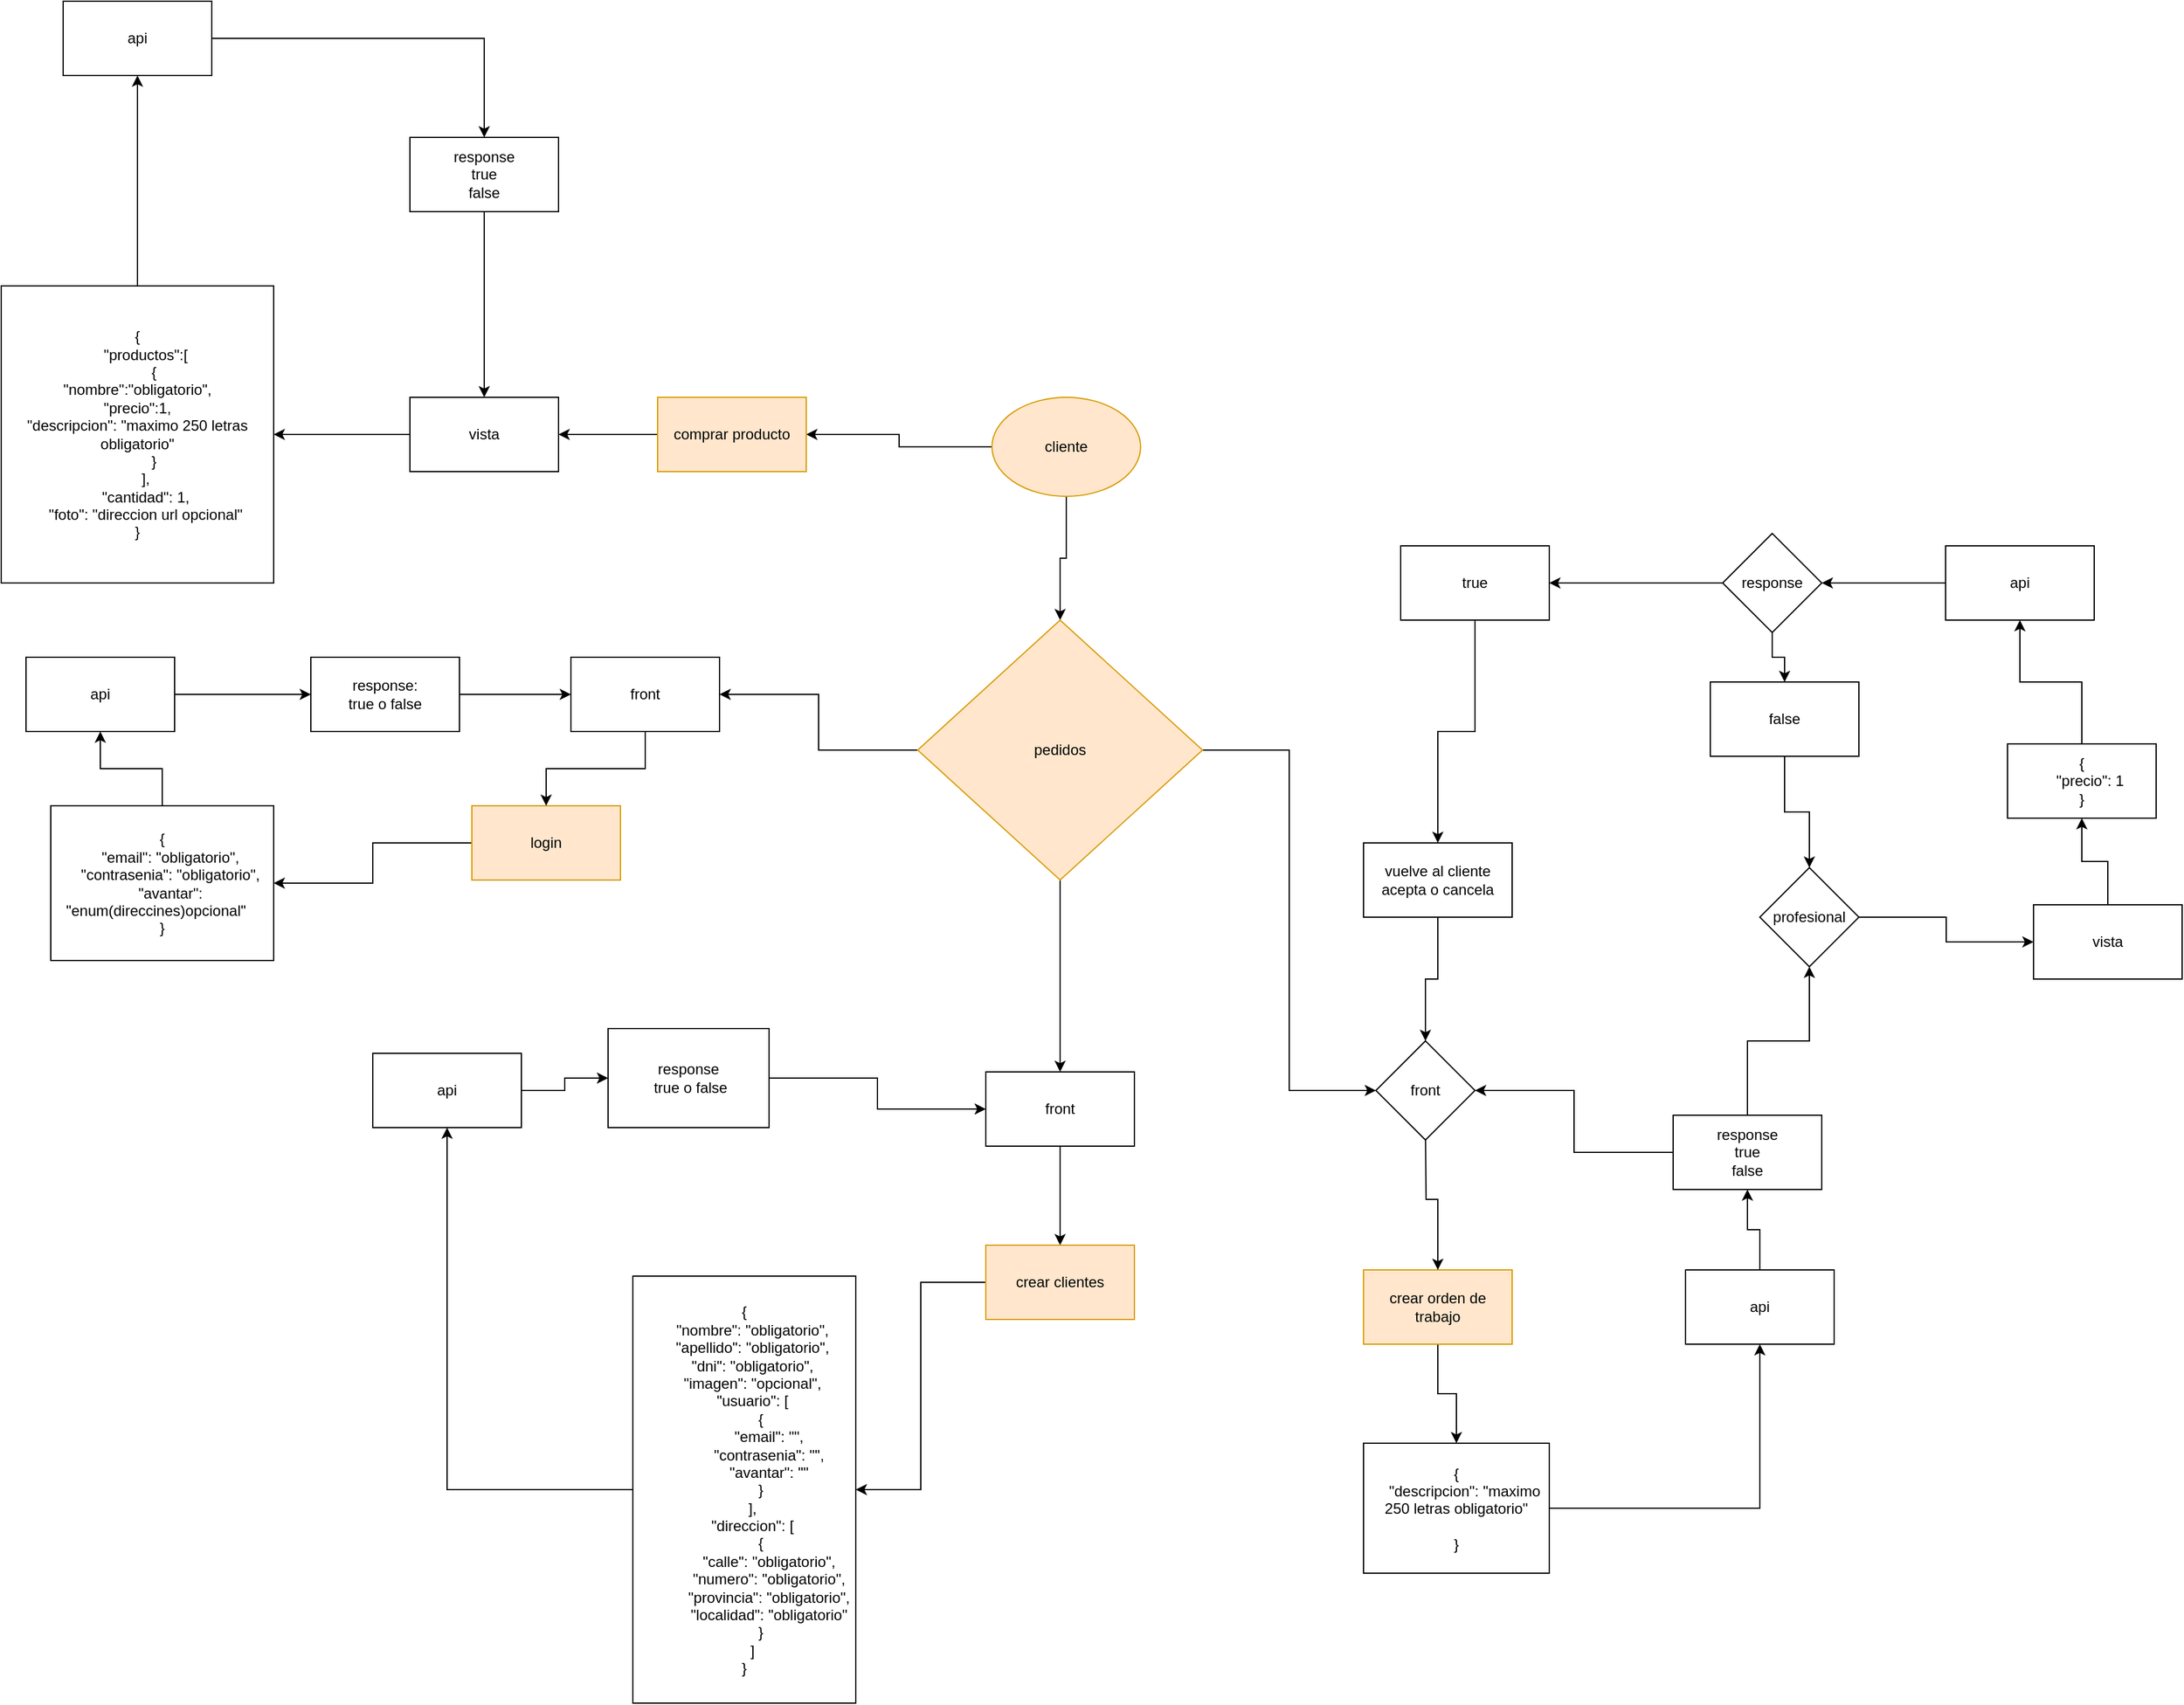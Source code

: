 <mxfile version="23.1.4" type="device">
  <diagram name="Página-1" id="HiDwevlUXheaaJuSh9aM">
    <mxGraphModel dx="1927" dy="1747" grid="1" gridSize="10" guides="1" tooltips="1" connect="1" arrows="1" fold="1" page="1" pageScale="1" pageWidth="827" pageHeight="1169" math="0" shadow="0">
      <root>
        <mxCell id="0" />
        <mxCell id="1" parent="0" />
        <mxCell id="ezDi361WAvas6EQnr1d--3" value="" style="edgeStyle=orthogonalEdgeStyle;rounded=0;orthogonalLoop=1;jettySize=auto;html=1;" edge="1" parent="1" source="ezDi361WAvas6EQnr1d--1" target="ezDi361WAvas6EQnr1d--2">
          <mxGeometry relative="1" as="geometry" />
        </mxCell>
        <mxCell id="ezDi361WAvas6EQnr1d--83" value="" style="edgeStyle=orthogonalEdgeStyle;rounded=0;orthogonalLoop=1;jettySize=auto;html=1;" edge="1" parent="1" source="ezDi361WAvas6EQnr1d--1" target="ezDi361WAvas6EQnr1d--82">
          <mxGeometry relative="1" as="geometry" />
        </mxCell>
        <mxCell id="ezDi361WAvas6EQnr1d--1" value="cliente" style="ellipse;whiteSpace=wrap;html=1;fillColor=#ffe6cc;strokeColor=#d79b00;" vertex="1" parent="1">
          <mxGeometry x="340" y="-60" width="120" height="80" as="geometry" />
        </mxCell>
        <mxCell id="ezDi361WAvas6EQnr1d--12" value="" style="edgeStyle=orthogonalEdgeStyle;rounded=0;orthogonalLoop=1;jettySize=auto;html=1;" edge="1" parent="1" source="ezDi361WAvas6EQnr1d--2" target="ezDi361WAvas6EQnr1d--11">
          <mxGeometry relative="1" as="geometry" />
        </mxCell>
        <mxCell id="ezDi361WAvas6EQnr1d--21" value="" style="edgeStyle=orthogonalEdgeStyle;rounded=0;orthogonalLoop=1;jettySize=auto;html=1;" edge="1" parent="1" source="ezDi361WAvas6EQnr1d--2" target="ezDi361WAvas6EQnr1d--20">
          <mxGeometry relative="1" as="geometry" />
        </mxCell>
        <mxCell id="ezDi361WAvas6EQnr1d--67" style="edgeStyle=orthogonalEdgeStyle;rounded=0;orthogonalLoop=1;jettySize=auto;html=1;entryX=0;entryY=0.5;entryDx=0;entryDy=0;" edge="1" parent="1" source="ezDi361WAvas6EQnr1d--2" target="ezDi361WAvas6EQnr1d--54">
          <mxGeometry relative="1" as="geometry" />
        </mxCell>
        <mxCell id="ezDi361WAvas6EQnr1d--2" value="pedidos" style="rhombus;whiteSpace=wrap;html=1;fillColor=#ffe6cc;strokeColor=#d79b00;" vertex="1" parent="1">
          <mxGeometry x="280" y="120" width="230" height="210" as="geometry" />
        </mxCell>
        <mxCell id="ezDi361WAvas6EQnr1d--15" value="" style="edgeStyle=orthogonalEdgeStyle;rounded=0;orthogonalLoop=1;jettySize=auto;html=1;" edge="1" parent="1" source="ezDi361WAvas6EQnr1d--6" target="ezDi361WAvas6EQnr1d--14">
          <mxGeometry relative="1" as="geometry" />
        </mxCell>
        <mxCell id="ezDi361WAvas6EQnr1d--6" value="login" style="whiteSpace=wrap;html=1;fillColor=#ffe6cc;strokeColor=#d79b00;" vertex="1" parent="1">
          <mxGeometry x="-80" y="270" width="120" height="60" as="geometry" />
        </mxCell>
        <mxCell id="ezDi361WAvas6EQnr1d--18" value="" style="edgeStyle=orthogonalEdgeStyle;rounded=0;orthogonalLoop=1;jettySize=auto;html=1;" edge="1" parent="1" source="ezDi361WAvas6EQnr1d--9" target="ezDi361WAvas6EQnr1d--17">
          <mxGeometry relative="1" as="geometry" />
        </mxCell>
        <mxCell id="ezDi361WAvas6EQnr1d--9" value="api" style="whiteSpace=wrap;html=1;" vertex="1" parent="1">
          <mxGeometry x="-440" y="150" width="120" height="60" as="geometry" />
        </mxCell>
        <mxCell id="ezDi361WAvas6EQnr1d--13" style="edgeStyle=orthogonalEdgeStyle;rounded=0;orthogonalLoop=1;jettySize=auto;html=1;" edge="1" parent="1" source="ezDi361WAvas6EQnr1d--11" target="ezDi361WAvas6EQnr1d--6">
          <mxGeometry relative="1" as="geometry" />
        </mxCell>
        <mxCell id="ezDi361WAvas6EQnr1d--11" value="front" style="whiteSpace=wrap;html=1;" vertex="1" parent="1">
          <mxGeometry y="150" width="120" height="60" as="geometry" />
        </mxCell>
        <mxCell id="ezDi361WAvas6EQnr1d--16" style="edgeStyle=orthogonalEdgeStyle;rounded=0;orthogonalLoop=1;jettySize=auto;html=1;entryX=0.5;entryY=1;entryDx=0;entryDy=0;" edge="1" parent="1" source="ezDi361WAvas6EQnr1d--14" target="ezDi361WAvas6EQnr1d--9">
          <mxGeometry relative="1" as="geometry" />
        </mxCell>
        <mxCell id="ezDi361WAvas6EQnr1d--14" value="{&#xa;    &quot;email&quot;: &quot;obligatorio&quot;,&#xa;    &quot;contrasenia&quot;: &quot;obligatorio&quot;,&#xa;    &quot;avantar&quot;: &quot;enum(direccines)opcional&quot;   &#xa;}" style="whiteSpace=wrap;html=1;" vertex="1" parent="1">
          <mxGeometry x="-420" y="270" width="180" height="125" as="geometry" />
        </mxCell>
        <mxCell id="ezDi361WAvas6EQnr1d--19" style="edgeStyle=orthogonalEdgeStyle;rounded=0;orthogonalLoop=1;jettySize=auto;html=1;" edge="1" parent="1" source="ezDi361WAvas6EQnr1d--17" target="ezDi361WAvas6EQnr1d--11">
          <mxGeometry relative="1" as="geometry" />
        </mxCell>
        <mxCell id="ezDi361WAvas6EQnr1d--17" value="&lt;div&gt;response:&lt;/div&gt;&lt;div&gt;true o false&lt;br&gt;&lt;/div&gt;" style="whiteSpace=wrap;html=1;" vertex="1" parent="1">
          <mxGeometry x="-210" y="150" width="120" height="60" as="geometry" />
        </mxCell>
        <mxCell id="ezDi361WAvas6EQnr1d--23" value="" style="edgeStyle=orthogonalEdgeStyle;rounded=0;orthogonalLoop=1;jettySize=auto;html=1;" edge="1" parent="1" source="ezDi361WAvas6EQnr1d--20" target="ezDi361WAvas6EQnr1d--22">
          <mxGeometry relative="1" as="geometry" />
        </mxCell>
        <mxCell id="ezDi361WAvas6EQnr1d--20" value="front" style="whiteSpace=wrap;html=1;" vertex="1" parent="1">
          <mxGeometry x="335" y="485" width="120" height="60" as="geometry" />
        </mxCell>
        <mxCell id="ezDi361WAvas6EQnr1d--25" value="" style="edgeStyle=orthogonalEdgeStyle;rounded=0;orthogonalLoop=1;jettySize=auto;html=1;" edge="1" parent="1" source="ezDi361WAvas6EQnr1d--22" target="ezDi361WAvas6EQnr1d--24">
          <mxGeometry relative="1" as="geometry" />
        </mxCell>
        <mxCell id="ezDi361WAvas6EQnr1d--22" value="crear clientes" style="whiteSpace=wrap;html=1;fillColor=#ffe6cc;strokeColor=#d79b00;" vertex="1" parent="1">
          <mxGeometry x="335" y="625" width="120" height="60" as="geometry" />
        </mxCell>
        <mxCell id="ezDi361WAvas6EQnr1d--27" value="" style="edgeStyle=orthogonalEdgeStyle;rounded=0;orthogonalLoop=1;jettySize=auto;html=1;" edge="1" parent="1" source="ezDi361WAvas6EQnr1d--24" target="ezDi361WAvas6EQnr1d--26">
          <mxGeometry relative="1" as="geometry" />
        </mxCell>
        <mxCell id="ezDi361WAvas6EQnr1d--24" value="{&lt;br&gt;&amp;nbsp;&amp;nbsp;&amp;nbsp; &quot;nombre&quot;: &quot;obligatorio&quot;,&lt;br&gt;&amp;nbsp;&amp;nbsp;&amp;nbsp; &quot;apellido&quot;: &quot;obligatorio&quot;,&lt;br&gt;&amp;nbsp;&amp;nbsp;&amp;nbsp; &quot;dni&quot;: &quot;obligatorio&quot;,&lt;br&gt;&amp;nbsp;&amp;nbsp;&amp;nbsp; &quot;imagen&quot;: &quot;opcional&quot;,&lt;br&gt;&amp;nbsp;&amp;nbsp;&amp;nbsp; &quot;usuario&quot;: [&lt;br&gt;&amp;nbsp;&amp;nbsp;&amp;nbsp;&amp;nbsp;&amp;nbsp;&amp;nbsp;&amp;nbsp; {&lt;br&gt;&amp;nbsp;&amp;nbsp;&amp;nbsp;&amp;nbsp;&amp;nbsp;&amp;nbsp;&amp;nbsp;&amp;nbsp;&amp;nbsp;&amp;nbsp;&amp;nbsp; &quot;email&quot;: &quot;&quot;,&lt;br&gt;&amp;nbsp;&amp;nbsp;&amp;nbsp;&amp;nbsp;&amp;nbsp;&amp;nbsp;&amp;nbsp;&amp;nbsp;&amp;nbsp;&amp;nbsp;&amp;nbsp; &quot;contrasenia&quot;: &quot;&quot;,&lt;br&gt;&amp;nbsp;&amp;nbsp;&amp;nbsp;&amp;nbsp;&amp;nbsp;&amp;nbsp;&amp;nbsp;&amp;nbsp;&amp;nbsp;&amp;nbsp;&amp;nbsp; &quot;avantar&quot;: &quot;&quot;&lt;br&gt;&amp;nbsp;&amp;nbsp;&amp;nbsp;&amp;nbsp;&amp;nbsp;&amp;nbsp;&amp;nbsp; }&lt;br&gt;&amp;nbsp;&amp;nbsp;&amp;nbsp; ],&lt;br&gt;&amp;nbsp;&amp;nbsp;&amp;nbsp; &quot;direccion&quot;: [&lt;br&gt;&amp;nbsp;&amp;nbsp;&amp;nbsp;&amp;nbsp;&amp;nbsp;&amp;nbsp;&amp;nbsp; {&lt;br&gt;&amp;nbsp;&amp;nbsp;&amp;nbsp;&amp;nbsp;&amp;nbsp;&amp;nbsp;&amp;nbsp;&amp;nbsp;&amp;nbsp;&amp;nbsp;&amp;nbsp; &quot;calle&quot;: &quot;obligatorio&quot;,&lt;br&gt;&amp;nbsp;&amp;nbsp;&amp;nbsp;&amp;nbsp;&amp;nbsp;&amp;nbsp;&amp;nbsp;&amp;nbsp;&amp;nbsp;&amp;nbsp;&amp;nbsp; &quot;numero&quot;: &quot;obligatorio&quot;,&lt;br&gt;&amp;nbsp;&amp;nbsp;&amp;nbsp;&amp;nbsp;&amp;nbsp;&amp;nbsp;&amp;nbsp;&amp;nbsp;&amp;nbsp;&amp;nbsp;&amp;nbsp; &quot;provincia&quot;: &quot;obligatorio&quot;,&lt;br&gt;&amp;nbsp;&amp;nbsp;&amp;nbsp;&amp;nbsp;&amp;nbsp;&amp;nbsp;&amp;nbsp;&amp;nbsp;&amp;nbsp;&amp;nbsp;&amp;nbsp; &quot;localidad&quot;: &quot;obligatorio&quot;&lt;br&gt;&amp;nbsp;&amp;nbsp;&amp;nbsp;&amp;nbsp;&amp;nbsp;&amp;nbsp;&amp;nbsp; }&lt;br&gt;&amp;nbsp;&amp;nbsp;&amp;nbsp; ]&lt;br&gt;}" style="whiteSpace=wrap;html=1;" vertex="1" parent="1">
          <mxGeometry x="50" y="650" width="180" height="345" as="geometry" />
        </mxCell>
        <mxCell id="ezDi361WAvas6EQnr1d--29" value="" style="edgeStyle=orthogonalEdgeStyle;rounded=0;orthogonalLoop=1;jettySize=auto;html=1;" edge="1" parent="1" source="ezDi361WAvas6EQnr1d--26" target="ezDi361WAvas6EQnr1d--28">
          <mxGeometry relative="1" as="geometry" />
        </mxCell>
        <mxCell id="ezDi361WAvas6EQnr1d--26" value="api" style="whiteSpace=wrap;html=1;" vertex="1" parent="1">
          <mxGeometry x="-160" y="470" width="120" height="60" as="geometry" />
        </mxCell>
        <mxCell id="ezDi361WAvas6EQnr1d--30" style="edgeStyle=orthogonalEdgeStyle;rounded=0;orthogonalLoop=1;jettySize=auto;html=1;" edge="1" parent="1" source="ezDi361WAvas6EQnr1d--28" target="ezDi361WAvas6EQnr1d--20">
          <mxGeometry relative="1" as="geometry" />
        </mxCell>
        <mxCell id="ezDi361WAvas6EQnr1d--28" value="&lt;div&gt;response&lt;/div&gt;&lt;div&gt;&amp;nbsp;true o false&lt;/div&gt;" style="whiteSpace=wrap;html=1;" vertex="1" parent="1">
          <mxGeometry x="30" y="450" width="130" height="80" as="geometry" />
        </mxCell>
        <mxCell id="ezDi361WAvas6EQnr1d--40" value="" style="edgeStyle=orthogonalEdgeStyle;rounded=0;orthogonalLoop=1;jettySize=auto;html=1;" edge="1" parent="1" source="ezDi361WAvas6EQnr1d--37" target="ezDi361WAvas6EQnr1d--39">
          <mxGeometry relative="1" as="geometry" />
        </mxCell>
        <mxCell id="ezDi361WAvas6EQnr1d--37" value="crear orden de trabajo" style="whiteSpace=wrap;html=1;fillColor=#ffe6cc;strokeColor=#d79b00;" vertex="1" parent="1">
          <mxGeometry x="640" y="645" width="120" height="60" as="geometry" />
        </mxCell>
        <mxCell id="ezDi361WAvas6EQnr1d--42" value="" style="edgeStyle=orthogonalEdgeStyle;rounded=0;orthogonalLoop=1;jettySize=auto;html=1;" edge="1" parent="1" source="ezDi361WAvas6EQnr1d--39" target="ezDi361WAvas6EQnr1d--41">
          <mxGeometry relative="1" as="geometry" />
        </mxCell>
        <mxCell id="ezDi361WAvas6EQnr1d--39" value="{&lt;br&gt;&amp;nbsp;&amp;nbsp;&amp;nbsp; &quot;descripcion&quot;: &quot;maximo 250 letras obligatorio&quot;&lt;br&gt;&amp;nbsp; &amp;nbsp;&lt;br&gt;}" style="whiteSpace=wrap;html=1;" vertex="1" parent="1">
          <mxGeometry x="640" y="785" width="150" height="105" as="geometry" />
        </mxCell>
        <mxCell id="ezDi361WAvas6EQnr1d--44" value="" style="edgeStyle=orthogonalEdgeStyle;rounded=0;orthogonalLoop=1;jettySize=auto;html=1;" edge="1" parent="1" source="ezDi361WAvas6EQnr1d--41" target="ezDi361WAvas6EQnr1d--43">
          <mxGeometry relative="1" as="geometry" />
        </mxCell>
        <mxCell id="ezDi361WAvas6EQnr1d--41" value="api" style="whiteSpace=wrap;html=1;" vertex="1" parent="1">
          <mxGeometry x="900" y="645" width="120" height="60" as="geometry" />
        </mxCell>
        <mxCell id="ezDi361WAvas6EQnr1d--68" style="edgeStyle=orthogonalEdgeStyle;rounded=0;orthogonalLoop=1;jettySize=auto;html=1;" edge="1" parent="1" source="ezDi361WAvas6EQnr1d--43" target="ezDi361WAvas6EQnr1d--57">
          <mxGeometry relative="1" as="geometry" />
        </mxCell>
        <mxCell id="ezDi361WAvas6EQnr1d--69" style="edgeStyle=orthogonalEdgeStyle;rounded=0;orthogonalLoop=1;jettySize=auto;html=1;" edge="1" parent="1" source="ezDi361WAvas6EQnr1d--43" target="ezDi361WAvas6EQnr1d--54">
          <mxGeometry relative="1" as="geometry" />
        </mxCell>
        <mxCell id="ezDi361WAvas6EQnr1d--43" value="&lt;div&gt;response&lt;/div&gt;&lt;div&gt;true&lt;/div&gt;&lt;div&gt;false&lt;br&gt;&lt;/div&gt;" style="whiteSpace=wrap;html=1;" vertex="1" parent="1">
          <mxGeometry x="890" y="520" width="120" height="60" as="geometry" />
        </mxCell>
        <mxCell id="ezDi361WAvas6EQnr1d--48" style="edgeStyle=orthogonalEdgeStyle;rounded=0;orthogonalLoop=1;jettySize=auto;html=1;entryX=0.5;entryY=0;entryDx=0;entryDy=0;" edge="1" parent="1" target="ezDi361WAvas6EQnr1d--37">
          <mxGeometry relative="1" as="geometry">
            <mxPoint x="690" y="530" as="sourcePoint" />
          </mxGeometry>
        </mxCell>
        <mxCell id="ezDi361WAvas6EQnr1d--54" value="front" style="rhombus;whiteSpace=wrap;html=1;" vertex="1" parent="1">
          <mxGeometry x="650" y="460" width="80" height="80" as="geometry" />
        </mxCell>
        <mxCell id="ezDi361WAvas6EQnr1d--60" value="" style="edgeStyle=orthogonalEdgeStyle;rounded=0;orthogonalLoop=1;jettySize=auto;html=1;" edge="1" parent="1" source="ezDi361WAvas6EQnr1d--57" target="ezDi361WAvas6EQnr1d--59">
          <mxGeometry relative="1" as="geometry" />
        </mxCell>
        <mxCell id="ezDi361WAvas6EQnr1d--57" value="profesional" style="rhombus;whiteSpace=wrap;html=1;" vertex="1" parent="1">
          <mxGeometry x="960" y="320" width="80" height="80" as="geometry" />
        </mxCell>
        <mxCell id="ezDi361WAvas6EQnr1d--62" value="" style="edgeStyle=orthogonalEdgeStyle;rounded=0;orthogonalLoop=1;jettySize=auto;html=1;" edge="1" parent="1" source="ezDi361WAvas6EQnr1d--59" target="ezDi361WAvas6EQnr1d--61">
          <mxGeometry relative="1" as="geometry" />
        </mxCell>
        <mxCell id="ezDi361WAvas6EQnr1d--59" value="vista" style="whiteSpace=wrap;html=1;" vertex="1" parent="1">
          <mxGeometry x="1181" y="350" width="120" height="60" as="geometry" />
        </mxCell>
        <mxCell id="ezDi361WAvas6EQnr1d--64" value="" style="edgeStyle=orthogonalEdgeStyle;rounded=0;orthogonalLoop=1;jettySize=auto;html=1;" edge="1" parent="1" source="ezDi361WAvas6EQnr1d--61" target="ezDi361WAvas6EQnr1d--63">
          <mxGeometry relative="1" as="geometry" />
        </mxCell>
        <mxCell id="ezDi361WAvas6EQnr1d--61" value="{&lt;br&gt;&lt;div&gt;&amp;nbsp;&amp;nbsp;&amp;nbsp; &quot;precio&quot;: 1&lt;/div&gt;&lt;div&gt;}&lt;br&gt;&lt;/div&gt;" style="whiteSpace=wrap;html=1;" vertex="1" parent="1">
          <mxGeometry x="1160" y="220" width="120" height="60" as="geometry" />
        </mxCell>
        <mxCell id="ezDi361WAvas6EQnr1d--75" value="" style="edgeStyle=orthogonalEdgeStyle;rounded=0;orthogonalLoop=1;jettySize=auto;html=1;" edge="1" parent="1" source="ezDi361WAvas6EQnr1d--63" target="ezDi361WAvas6EQnr1d--74">
          <mxGeometry relative="1" as="geometry" />
        </mxCell>
        <mxCell id="ezDi361WAvas6EQnr1d--63" value="api" style="whiteSpace=wrap;html=1;" vertex="1" parent="1">
          <mxGeometry x="1110" y="60" width="120" height="60" as="geometry" />
        </mxCell>
        <mxCell id="ezDi361WAvas6EQnr1d--72" style="edgeStyle=orthogonalEdgeStyle;rounded=0;orthogonalLoop=1;jettySize=auto;html=1;entryX=0.5;entryY=0;entryDx=0;entryDy=0;" edge="1" parent="1" source="ezDi361WAvas6EQnr1d--70" target="ezDi361WAvas6EQnr1d--54">
          <mxGeometry relative="1" as="geometry" />
        </mxCell>
        <mxCell id="ezDi361WAvas6EQnr1d--70" value="&lt;div&gt;vuelve al cliente&lt;/div&gt;&lt;div&gt;acepta o cancela&lt;br&gt;&lt;/div&gt;" style="whiteSpace=wrap;html=1;" vertex="1" parent="1">
          <mxGeometry x="640" y="300" width="120" height="60" as="geometry" />
        </mxCell>
        <mxCell id="ezDi361WAvas6EQnr1d--77" value="" style="edgeStyle=orthogonalEdgeStyle;rounded=0;orthogonalLoop=1;jettySize=auto;html=1;" edge="1" parent="1" source="ezDi361WAvas6EQnr1d--74" target="ezDi361WAvas6EQnr1d--76">
          <mxGeometry relative="1" as="geometry" />
        </mxCell>
        <mxCell id="ezDi361WAvas6EQnr1d--80" value="" style="edgeStyle=orthogonalEdgeStyle;rounded=0;orthogonalLoop=1;jettySize=auto;html=1;" edge="1" parent="1" source="ezDi361WAvas6EQnr1d--74" target="ezDi361WAvas6EQnr1d--79">
          <mxGeometry relative="1" as="geometry" />
        </mxCell>
        <mxCell id="ezDi361WAvas6EQnr1d--74" value="response" style="rhombus;whiteSpace=wrap;html=1;" vertex="1" parent="1">
          <mxGeometry x="930" y="50" width="80" height="80" as="geometry" />
        </mxCell>
        <mxCell id="ezDi361WAvas6EQnr1d--78" style="edgeStyle=orthogonalEdgeStyle;rounded=0;orthogonalLoop=1;jettySize=auto;html=1;" edge="1" parent="1" source="ezDi361WAvas6EQnr1d--76" target="ezDi361WAvas6EQnr1d--57">
          <mxGeometry relative="1" as="geometry" />
        </mxCell>
        <mxCell id="ezDi361WAvas6EQnr1d--76" value="false" style="whiteSpace=wrap;html=1;" vertex="1" parent="1">
          <mxGeometry x="920" y="170" width="120" height="60" as="geometry" />
        </mxCell>
        <mxCell id="ezDi361WAvas6EQnr1d--81" style="edgeStyle=orthogonalEdgeStyle;rounded=0;orthogonalLoop=1;jettySize=auto;html=1;" edge="1" parent="1" source="ezDi361WAvas6EQnr1d--79" target="ezDi361WAvas6EQnr1d--70">
          <mxGeometry relative="1" as="geometry" />
        </mxCell>
        <mxCell id="ezDi361WAvas6EQnr1d--79" value="true" style="whiteSpace=wrap;html=1;" vertex="1" parent="1">
          <mxGeometry x="670" y="60" width="120" height="60" as="geometry" />
        </mxCell>
        <mxCell id="ezDi361WAvas6EQnr1d--85" value="" style="edgeStyle=orthogonalEdgeStyle;rounded=0;orthogonalLoop=1;jettySize=auto;html=1;" edge="1" parent="1" source="ezDi361WAvas6EQnr1d--82" target="ezDi361WAvas6EQnr1d--84">
          <mxGeometry relative="1" as="geometry" />
        </mxCell>
        <mxCell id="ezDi361WAvas6EQnr1d--82" value="comprar producto" style="whiteSpace=wrap;html=1;fillColor=#ffe6cc;strokeColor=#d79b00;" vertex="1" parent="1">
          <mxGeometry x="70" y="-60" width="120" height="60" as="geometry" />
        </mxCell>
        <mxCell id="ezDi361WAvas6EQnr1d--87" value="" style="edgeStyle=orthogonalEdgeStyle;rounded=0;orthogonalLoop=1;jettySize=auto;html=1;" edge="1" parent="1" source="ezDi361WAvas6EQnr1d--84" target="ezDi361WAvas6EQnr1d--86">
          <mxGeometry relative="1" as="geometry" />
        </mxCell>
        <mxCell id="ezDi361WAvas6EQnr1d--84" value="vista" style="whiteSpace=wrap;html=1;" vertex="1" parent="1">
          <mxGeometry x="-130" y="-60" width="120" height="60" as="geometry" />
        </mxCell>
        <mxCell id="ezDi361WAvas6EQnr1d--89" value="" style="edgeStyle=orthogonalEdgeStyle;rounded=0;orthogonalLoop=1;jettySize=auto;html=1;" edge="1" parent="1" source="ezDi361WAvas6EQnr1d--86" target="ezDi361WAvas6EQnr1d--88">
          <mxGeometry relative="1" as="geometry" />
        </mxCell>
        <mxCell id="ezDi361WAvas6EQnr1d--86" value="{&lt;br&gt;&amp;nbsp;&amp;nbsp;&amp;nbsp; &quot;productos&quot;:[&lt;br&gt;&amp;nbsp;&amp;nbsp;&amp;nbsp;&amp;nbsp;&amp;nbsp;&amp;nbsp;&amp;nbsp; {&lt;br&gt;&quot;nombre&quot;:&quot;obligatorio&quot;,&lt;br&gt;&quot;precio&quot;:1,&lt;br&gt;&quot;descripcion&quot;: &quot;maximo 250 letras obligatorio&quot;&lt;br&gt;&amp;nbsp;&amp;nbsp;&amp;nbsp;&amp;nbsp;&amp;nbsp;&amp;nbsp;&amp;nbsp; }&lt;br&gt;&amp;nbsp;&amp;nbsp;&amp;nbsp; ],&lt;br&gt;&amp;nbsp;&amp;nbsp;&amp;nbsp; &quot;cantidad&quot;: 1,&lt;br&gt;&amp;nbsp;&amp;nbsp;&amp;nbsp; &quot;foto&quot;: &quot;direccion url opcional&quot;&lt;br&gt;}" style="whiteSpace=wrap;html=1;" vertex="1" parent="1">
          <mxGeometry x="-460" y="-150" width="220" height="240" as="geometry" />
        </mxCell>
        <mxCell id="ezDi361WAvas6EQnr1d--91" value="" style="edgeStyle=orthogonalEdgeStyle;rounded=0;orthogonalLoop=1;jettySize=auto;html=1;" edge="1" parent="1" source="ezDi361WAvas6EQnr1d--88" target="ezDi361WAvas6EQnr1d--90">
          <mxGeometry relative="1" as="geometry" />
        </mxCell>
        <mxCell id="ezDi361WAvas6EQnr1d--88" value="api" style="whiteSpace=wrap;html=1;" vertex="1" parent="1">
          <mxGeometry x="-410" y="-380" width="120" height="60" as="geometry" />
        </mxCell>
        <mxCell id="ezDi361WAvas6EQnr1d--92" style="edgeStyle=orthogonalEdgeStyle;rounded=0;orthogonalLoop=1;jettySize=auto;html=1;" edge="1" parent="1" source="ezDi361WAvas6EQnr1d--90" target="ezDi361WAvas6EQnr1d--84">
          <mxGeometry relative="1" as="geometry" />
        </mxCell>
        <mxCell id="ezDi361WAvas6EQnr1d--90" value="&lt;div&gt;response &lt;br&gt;&lt;/div&gt;&lt;div&gt;true&lt;/div&gt;&lt;div&gt;false&lt;br&gt;&lt;/div&gt;" style="whiteSpace=wrap;html=1;" vertex="1" parent="1">
          <mxGeometry x="-130" y="-270" width="120" height="60" as="geometry" />
        </mxCell>
      </root>
    </mxGraphModel>
  </diagram>
</mxfile>
